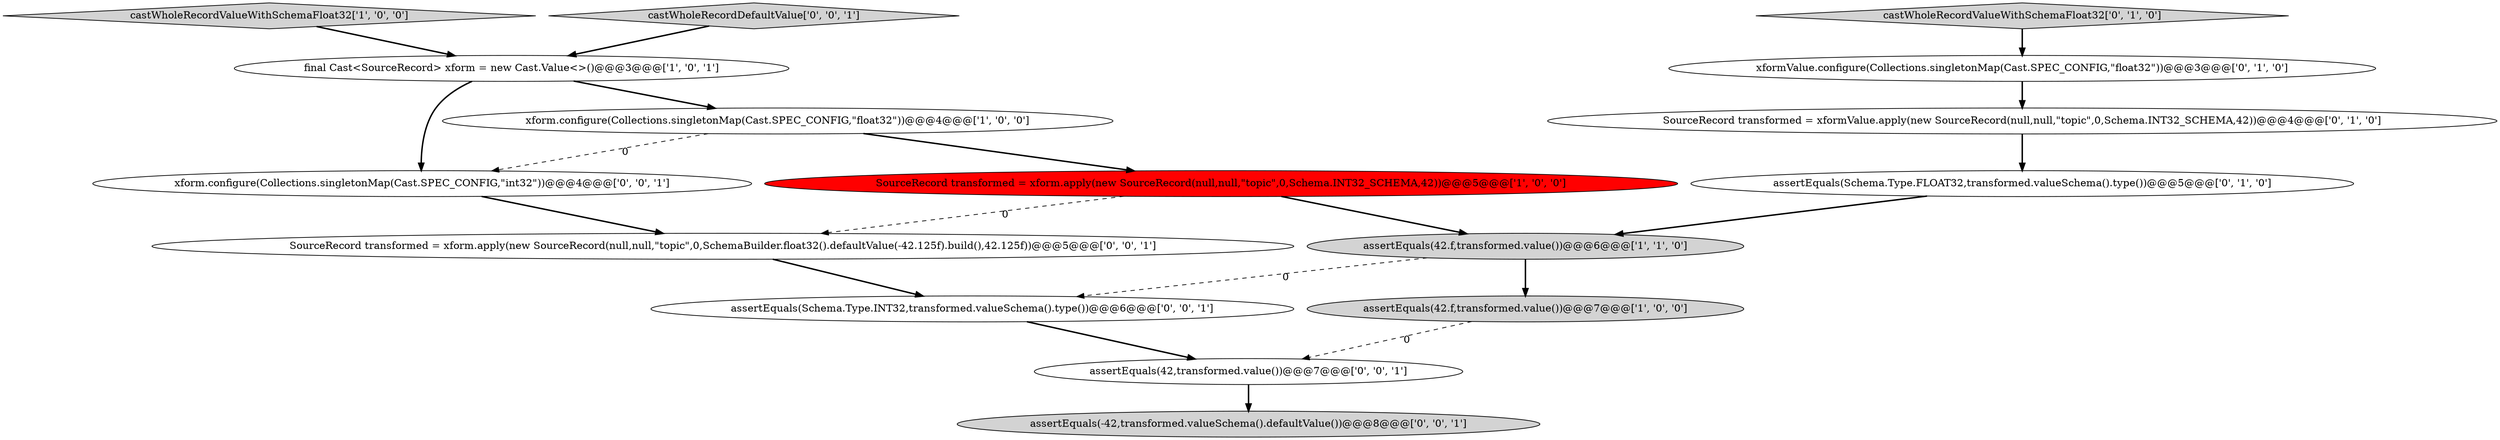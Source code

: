 digraph {
6 [style = filled, label = "xformValue.configure(Collections.singletonMap(Cast.SPEC_CONFIG,\"float32\"))@@@3@@@['0', '1', '0']", fillcolor = white, shape = ellipse image = "AAA0AAABBB2BBB"];
3 [style = filled, label = "assertEquals(42.f,transformed.value())@@@7@@@['1', '0', '0']", fillcolor = lightgray, shape = ellipse image = "AAA0AAABBB1BBB"];
5 [style = filled, label = "castWholeRecordValueWithSchemaFloat32['1', '0', '0']", fillcolor = lightgray, shape = diamond image = "AAA0AAABBB1BBB"];
4 [style = filled, label = "final Cast<SourceRecord> xform = new Cast.Value<>()@@@3@@@['1', '0', '1']", fillcolor = white, shape = ellipse image = "AAA0AAABBB1BBB"];
13 [style = filled, label = "assertEquals(42,transformed.value())@@@7@@@['0', '0', '1']", fillcolor = white, shape = ellipse image = "AAA0AAABBB3BBB"];
0 [style = filled, label = "SourceRecord transformed = xform.apply(new SourceRecord(null,null,\"topic\",0,Schema.INT32_SCHEMA,42))@@@5@@@['1', '0', '0']", fillcolor = red, shape = ellipse image = "AAA1AAABBB1BBB"];
9 [style = filled, label = "castWholeRecordValueWithSchemaFloat32['0', '1', '0']", fillcolor = lightgray, shape = diamond image = "AAA0AAABBB2BBB"];
2 [style = filled, label = "assertEquals(42.f,transformed.value())@@@6@@@['1', '1', '0']", fillcolor = lightgray, shape = ellipse image = "AAA0AAABBB1BBB"];
1 [style = filled, label = "xform.configure(Collections.singletonMap(Cast.SPEC_CONFIG,\"float32\"))@@@4@@@['1', '0', '0']", fillcolor = white, shape = ellipse image = "AAA0AAABBB1BBB"];
8 [style = filled, label = "assertEquals(Schema.Type.FLOAT32,transformed.valueSchema().type())@@@5@@@['0', '1', '0']", fillcolor = white, shape = ellipse image = "AAA0AAABBB2BBB"];
10 [style = filled, label = "assertEquals(-42,transformed.valueSchema().defaultValue())@@@8@@@['0', '0', '1']", fillcolor = lightgray, shape = ellipse image = "AAA0AAABBB3BBB"];
11 [style = filled, label = "SourceRecord transformed = xform.apply(new SourceRecord(null,null,\"topic\",0,SchemaBuilder.float32().defaultValue(-42.125f).build(),42.125f))@@@5@@@['0', '0', '1']", fillcolor = white, shape = ellipse image = "AAA0AAABBB3BBB"];
14 [style = filled, label = "castWholeRecordDefaultValue['0', '0', '1']", fillcolor = lightgray, shape = diamond image = "AAA0AAABBB3BBB"];
15 [style = filled, label = "xform.configure(Collections.singletonMap(Cast.SPEC_CONFIG,\"int32\"))@@@4@@@['0', '0', '1']", fillcolor = white, shape = ellipse image = "AAA0AAABBB3BBB"];
7 [style = filled, label = "SourceRecord transformed = xformValue.apply(new SourceRecord(null,null,\"topic\",0,Schema.INT32_SCHEMA,42))@@@4@@@['0', '1', '0']", fillcolor = white, shape = ellipse image = "AAA0AAABBB2BBB"];
12 [style = filled, label = "assertEquals(Schema.Type.INT32,transformed.valueSchema().type())@@@6@@@['0', '0', '1']", fillcolor = white, shape = ellipse image = "AAA0AAABBB3BBB"];
13->10 [style = bold, label=""];
12->13 [style = bold, label=""];
2->12 [style = dashed, label="0"];
4->1 [style = bold, label=""];
11->12 [style = bold, label=""];
14->4 [style = bold, label=""];
0->11 [style = dashed, label="0"];
1->0 [style = bold, label=""];
15->11 [style = bold, label=""];
6->7 [style = bold, label=""];
8->2 [style = bold, label=""];
7->8 [style = bold, label=""];
3->13 [style = dashed, label="0"];
1->15 [style = dashed, label="0"];
5->4 [style = bold, label=""];
2->3 [style = bold, label=""];
9->6 [style = bold, label=""];
0->2 [style = bold, label=""];
4->15 [style = bold, label=""];
}

